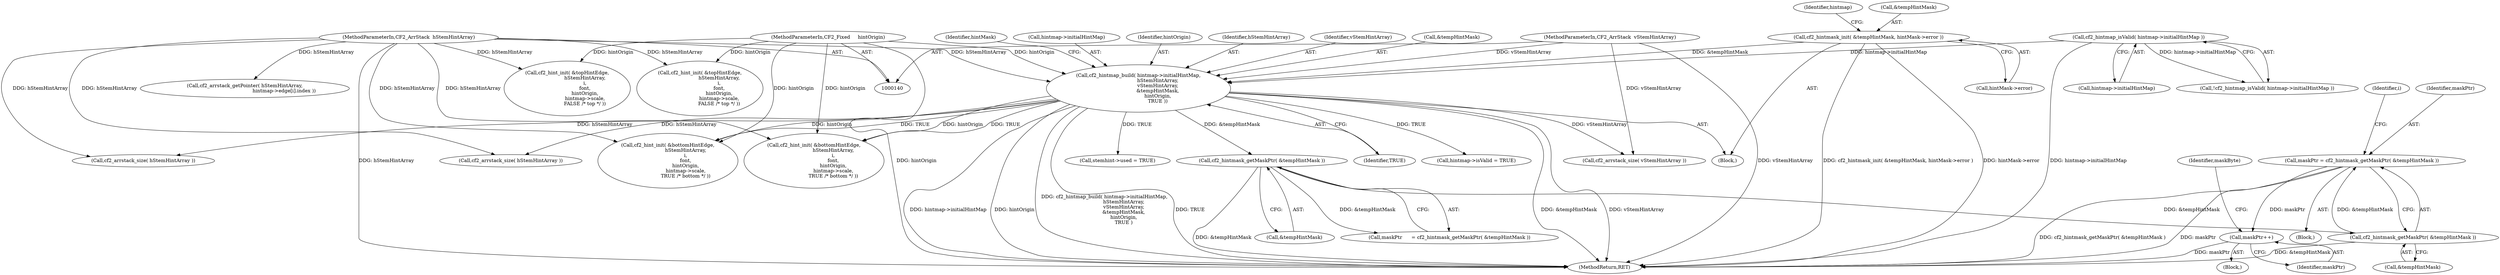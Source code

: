 digraph "0_savannah_2cdc4562f873237f1c77d43540537c7a721d3fd8@pointer" {
"1000479" [label="(Call,maskPtr++)"];
"1000417" [label="(Call,maskPtr = cf2_hintmask_getMaskPtr( &tempHintMask ))"];
"1000419" [label="(Call,cf2_hintmask_getMaskPtr( &tempHintMask ))"];
"1000218" [label="(Call,cf2_hintmask_getMaskPtr( &tempHintMask ))"];
"1000175" [label="(Call,cf2_hintmap_build( hintmap->initialHintMap,\n                         hStemHintArray,\n                         vStemHintArray,\n                         &tempHintMask,\n                         hintOrigin,\n                         TRUE ))"];
"1000164" [label="(Call,cf2_hintmap_isValid( hintmap->initialHintMap ))"];
"1000169" [label="(Call,cf2_hintmask_init( &tempHintMask, hintMask->error ))"];
"1000145" [label="(MethodParameterIn,CF2_Fixed     hintOrigin)"];
"1000142" [label="(MethodParameterIn,CF2_ArrStack  hStemHintArray)"];
"1000143" [label="(MethodParameterIn,CF2_ArrStack  vStemHintArray)"];
"1000165" [label="(Call,hintmap->initialHintMap)"];
"1000177" [label="(Identifier,hintmap)"];
"1000172" [label="(Call,hintMask->error)"];
"1000219" [label="(Call,&tempHintMask)"];
"1000164" [label="(Call,cf2_hintmap_isValid( hintmap->initialHintMap ))"];
"1000176" [label="(Call,hintmap->initialHintMap)"];
"1000223" [label="(Call,cf2_arrstack_size( hStemHintArray ))"];
"1000183" [label="(Identifier,hintOrigin)"];
"1000169" [label="(Call,cf2_hintmask_init( &tempHintMask, hintMask->error ))"];
"1000195" [label="(Call,cf2_arrstack_size( vStemHintArray ))"];
"1000482" [label="(Identifier,maskByte)"];
"1000179" [label="(Identifier,hStemHintArray)"];
"1000170" [label="(Call,&tempHintMask)"];
"1000180" [label="(Identifier,vStemHintArray)"];
"1000284" [label="(Call,cf2_hint_init( &bottomHintEdge,\n                       hStemHintArray,\n                       i,\n                       font,\n                       hintOrigin,\n                       hintmap->scale,\n                       TRUE /* bottom */ ))"];
"1000218" [label="(Call,cf2_hintmask_getMaskPtr( &tempHintMask ))"];
"1000480" [label="(Identifier,maskPtr)"];
"1000444" [label="(Call,cf2_hint_init( &bottomHintEdge,\n                         hStemHintArray,\n                         i,\n                         font,\n                         hintOrigin,\n                         hintmap->scale,\n                         TRUE /* bottom */ ))"];
"1000163" [label="(Call,!cf2_hintmap_isValid( hintmap->initialHintMap ))"];
"1000419" [label="(Call,cf2_hintmask_getMaskPtr( &tempHintMask ))"];
"1000479" [label="(Call,maskPtr++)"];
"1000418" [label="(Identifier,maskPtr)"];
"1000425" [label="(Identifier,i)"];
"1000181" [label="(Call,&tempHintMask)"];
"1000193" [label="(Call,cf2_arrstack_size( hStemHintArray ))"];
"1000521" [label="(Call,cf2_arrstack_getPointer( hStemHintArray,\n                                                   hintmap->edge[i].index ))"];
"1000566" [label="(Call,hintmap->isValid = TRUE)"];
"1000143" [label="(MethodParameterIn,CF2_ArrStack  vStemHintArray)"];
"1000416" [label="(Block,)"];
"1000574" [label="(MethodReturn,RET)"];
"1000142" [label="(MethodParameterIn,CF2_ArrStack  hStemHintArray)"];
"1000417" [label="(Call,maskPtr = cf2_hintmask_getMaskPtr( &tempHintMask ))"];
"1000188" [label="(Identifier,hintMask)"];
"1000295" [label="(Call,cf2_hint_init( &topHintEdge,\n                       hStemHintArray,\n                       i,\n                       font,\n                       hintOrigin,\n                       hintmap->scale,\n                       FALSE /* top */ ))"];
"1000420" [label="(Call,&tempHintMask)"];
"1000455" [label="(Call,cf2_hint_init( &topHintEdge,\n                         hStemHintArray,\n                         i,\n                         font,\n                         hintOrigin,\n                         hintmap->scale,\n                         FALSE /* top */ ))"];
"1000216" [label="(Call,maskPtr      = cf2_hintmask_getMaskPtr( &tempHintMask ))"];
"1000184" [label="(Identifier,TRUE)"];
"1000175" [label="(Call,cf2_hintmap_build( hintmap->initialHintMap,\n                         hStemHintArray,\n                         vStemHintArray,\n                         &tempHintMask,\n                         hintOrigin,\n                         TRUE ))"];
"1000478" [label="(Block,)"];
"1000168" [label="(Block,)"];
"1000561" [label="(Call,stemhint->used = TRUE)"];
"1000145" [label="(MethodParameterIn,CF2_Fixed     hintOrigin)"];
"1000479" -> "1000478"  [label="AST: "];
"1000479" -> "1000480"  [label="CFG: "];
"1000480" -> "1000479"  [label="AST: "];
"1000482" -> "1000479"  [label="CFG: "];
"1000479" -> "1000574"  [label="DDG: maskPtr"];
"1000417" -> "1000479"  [label="DDG: maskPtr"];
"1000417" -> "1000416"  [label="AST: "];
"1000417" -> "1000419"  [label="CFG: "];
"1000418" -> "1000417"  [label="AST: "];
"1000419" -> "1000417"  [label="AST: "];
"1000425" -> "1000417"  [label="CFG: "];
"1000417" -> "1000574"  [label="DDG: maskPtr"];
"1000417" -> "1000574"  [label="DDG: cf2_hintmask_getMaskPtr( &tempHintMask )"];
"1000419" -> "1000417"  [label="DDG: &tempHintMask"];
"1000419" -> "1000420"  [label="CFG: "];
"1000420" -> "1000419"  [label="AST: "];
"1000419" -> "1000574"  [label="DDG: &tempHintMask"];
"1000218" -> "1000419"  [label="DDG: &tempHintMask"];
"1000218" -> "1000216"  [label="AST: "];
"1000218" -> "1000219"  [label="CFG: "];
"1000219" -> "1000218"  [label="AST: "];
"1000216" -> "1000218"  [label="CFG: "];
"1000218" -> "1000574"  [label="DDG: &tempHintMask"];
"1000218" -> "1000216"  [label="DDG: &tempHintMask"];
"1000175" -> "1000218"  [label="DDG: &tempHintMask"];
"1000175" -> "1000168"  [label="AST: "];
"1000175" -> "1000184"  [label="CFG: "];
"1000176" -> "1000175"  [label="AST: "];
"1000179" -> "1000175"  [label="AST: "];
"1000180" -> "1000175"  [label="AST: "];
"1000181" -> "1000175"  [label="AST: "];
"1000183" -> "1000175"  [label="AST: "];
"1000184" -> "1000175"  [label="AST: "];
"1000188" -> "1000175"  [label="CFG: "];
"1000175" -> "1000574"  [label="DDG: TRUE"];
"1000175" -> "1000574"  [label="DDG: &tempHintMask"];
"1000175" -> "1000574"  [label="DDG: vStemHintArray"];
"1000175" -> "1000574"  [label="DDG: hintmap->initialHintMap"];
"1000175" -> "1000574"  [label="DDG: hintOrigin"];
"1000175" -> "1000574"  [label="DDG: cf2_hintmap_build( hintmap->initialHintMap,\n                         hStemHintArray,\n                         vStemHintArray,\n                         &tempHintMask,\n                         hintOrigin,\n                         TRUE )"];
"1000164" -> "1000175"  [label="DDG: hintmap->initialHintMap"];
"1000169" -> "1000175"  [label="DDG: &tempHintMask"];
"1000145" -> "1000175"  [label="DDG: hintOrigin"];
"1000142" -> "1000175"  [label="DDG: hStemHintArray"];
"1000143" -> "1000175"  [label="DDG: vStemHintArray"];
"1000175" -> "1000193"  [label="DDG: hStemHintArray"];
"1000175" -> "1000195"  [label="DDG: vStemHintArray"];
"1000175" -> "1000223"  [label="DDG: hStemHintArray"];
"1000175" -> "1000284"  [label="DDG: hintOrigin"];
"1000175" -> "1000284"  [label="DDG: TRUE"];
"1000175" -> "1000444"  [label="DDG: hintOrigin"];
"1000175" -> "1000444"  [label="DDG: TRUE"];
"1000175" -> "1000561"  [label="DDG: TRUE"];
"1000175" -> "1000566"  [label="DDG: TRUE"];
"1000164" -> "1000163"  [label="AST: "];
"1000164" -> "1000165"  [label="CFG: "];
"1000165" -> "1000164"  [label="AST: "];
"1000163" -> "1000164"  [label="CFG: "];
"1000164" -> "1000574"  [label="DDG: hintmap->initialHintMap"];
"1000164" -> "1000163"  [label="DDG: hintmap->initialHintMap"];
"1000169" -> "1000168"  [label="AST: "];
"1000169" -> "1000172"  [label="CFG: "];
"1000170" -> "1000169"  [label="AST: "];
"1000172" -> "1000169"  [label="AST: "];
"1000177" -> "1000169"  [label="CFG: "];
"1000169" -> "1000574"  [label="DDG: hintMask->error"];
"1000169" -> "1000574"  [label="DDG: cf2_hintmask_init( &tempHintMask, hintMask->error )"];
"1000145" -> "1000140"  [label="AST: "];
"1000145" -> "1000574"  [label="DDG: hintOrigin"];
"1000145" -> "1000284"  [label="DDG: hintOrigin"];
"1000145" -> "1000295"  [label="DDG: hintOrigin"];
"1000145" -> "1000444"  [label="DDG: hintOrigin"];
"1000145" -> "1000455"  [label="DDG: hintOrigin"];
"1000142" -> "1000140"  [label="AST: "];
"1000142" -> "1000574"  [label="DDG: hStemHintArray"];
"1000142" -> "1000193"  [label="DDG: hStemHintArray"];
"1000142" -> "1000223"  [label="DDG: hStemHintArray"];
"1000142" -> "1000284"  [label="DDG: hStemHintArray"];
"1000142" -> "1000295"  [label="DDG: hStemHintArray"];
"1000142" -> "1000444"  [label="DDG: hStemHintArray"];
"1000142" -> "1000455"  [label="DDG: hStemHintArray"];
"1000142" -> "1000521"  [label="DDG: hStemHintArray"];
"1000143" -> "1000140"  [label="AST: "];
"1000143" -> "1000574"  [label="DDG: vStemHintArray"];
"1000143" -> "1000195"  [label="DDG: vStemHintArray"];
}

